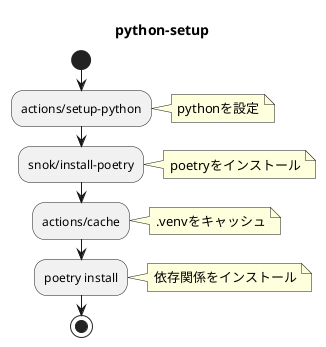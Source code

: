@startuml 

title python-setup

start 

:actions/setup-python;
note right: pythonを設定

:snok/install-poetry;
note right: poetryをインストール

:actions/cache;
note right: .venvをキャッシュ

:poetry install;
note right: 依存関係をインストール

stop

@enduml
